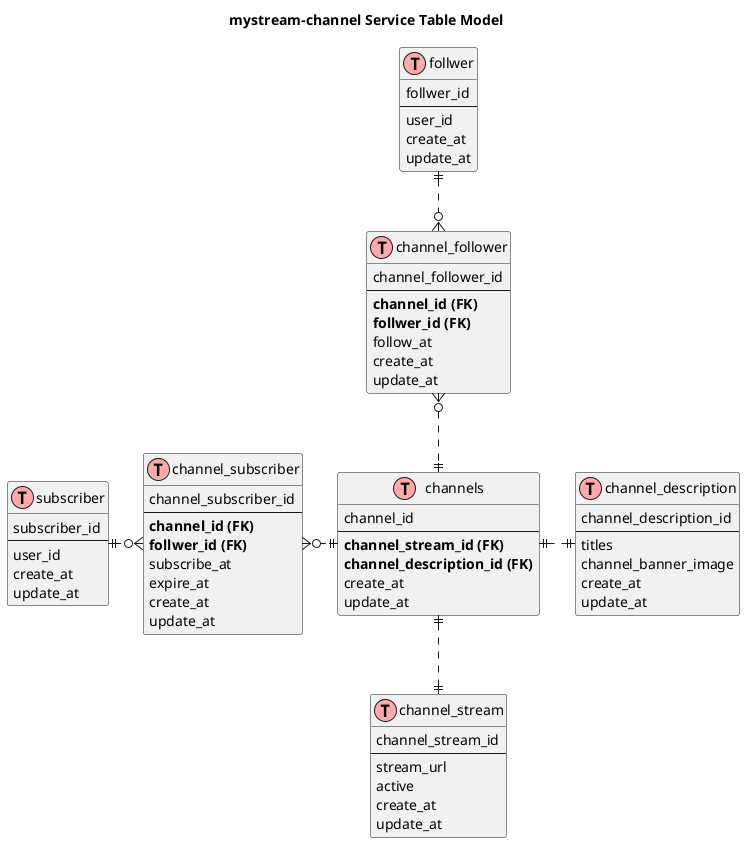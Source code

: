 @startuml "table_modeling"

title "mystream-channel Service Table Model"

!define table(x) class x << (T,#FFAAAA) >>
!define foreign_key(x) **x (FK)**

table(channels) {
  channel_id
  ---
  foreign_key(channel_stream_id)
  foreign_key(channel_description_id)
  create_at
  update_at
}

table(channel_stream) {
  channel_stream_id
  ---
  stream_url
  active
  create_at
  update_at
}

table(channel_description) {
  channel_description_id
  ---
  titles
  channel_banner_image
  create_at
  update_at
}

table(follwer) {
  follwer_id
  ---
  user_id
  create_at
  update_at
}

table(channel_follower) {
  channel_follower_id
  ---
  foreign_key(channel_id)
  foreign_key(follwer_id)
  follow_at
  create_at
  update_at
}

table(subscriber) {
  subscriber_id
  ---
  user_id
  create_at
  update_at
}

table(channel_subscriber) {
  channel_subscriber_id
  ---
  foreign_key(channel_id)
  foreign_key(follwer_id)
  subscribe_at
  expire_at
  create_at
  update_at
}

channels ||.right.|| channel_description
channels ||.down.|| channel_stream

channels ||.left.o{ channel_subscriber
channel_subscriber }o.left.|| subscriber

channels ||.up.o{ channel_follower
channel_follower }o.up.|| follwer

@endum